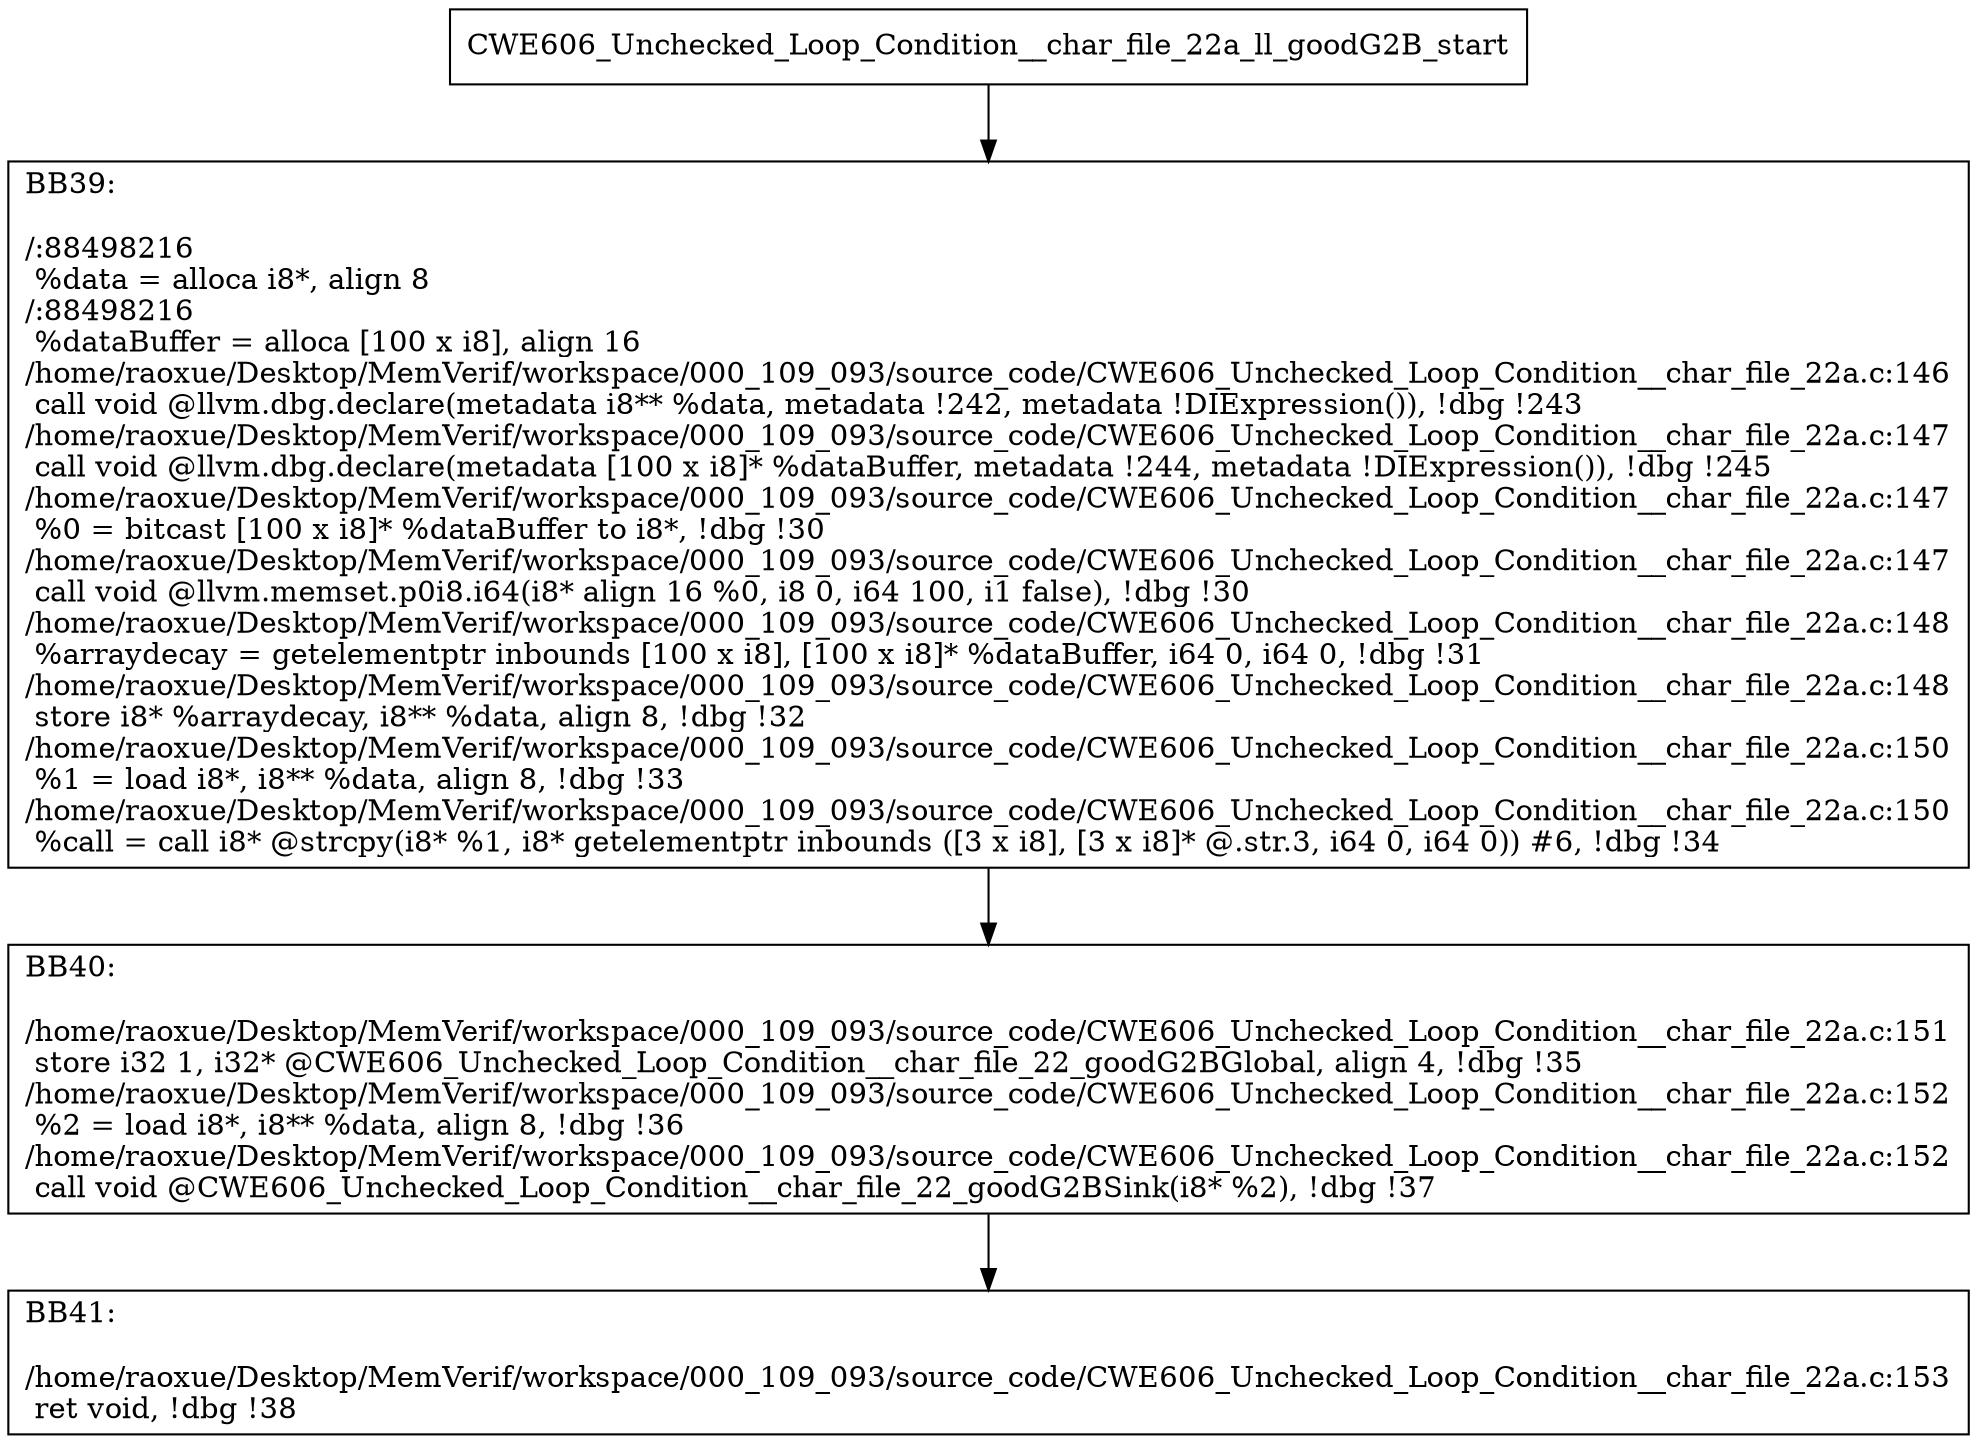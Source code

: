 digraph "CFG for'CWE606_Unchecked_Loop_Condition__char_file_22a_ll_goodG2B' function" {
	BBCWE606_Unchecked_Loop_Condition__char_file_22a_ll_goodG2B_start[shape=record,label="{CWE606_Unchecked_Loop_Condition__char_file_22a_ll_goodG2B_start}"];
	BBCWE606_Unchecked_Loop_Condition__char_file_22a_ll_goodG2B_start-> CWE606_Unchecked_Loop_Condition__char_file_22a_ll_goodG2BBB39;
	CWE606_Unchecked_Loop_Condition__char_file_22a_ll_goodG2BBB39 [shape=record, label="{BB39:\l\l/:88498216\l
  %data = alloca i8*, align 8\l
/:88498216\l
  %dataBuffer = alloca [100 x i8], align 16\l
/home/raoxue/Desktop/MemVerif/workspace/000_109_093/source_code/CWE606_Unchecked_Loop_Condition__char_file_22a.c:146\l
  call void @llvm.dbg.declare(metadata i8** %data, metadata !242, metadata !DIExpression()), !dbg !243\l
/home/raoxue/Desktop/MemVerif/workspace/000_109_093/source_code/CWE606_Unchecked_Loop_Condition__char_file_22a.c:147\l
  call void @llvm.dbg.declare(metadata [100 x i8]* %dataBuffer, metadata !244, metadata !DIExpression()), !dbg !245\l
/home/raoxue/Desktop/MemVerif/workspace/000_109_093/source_code/CWE606_Unchecked_Loop_Condition__char_file_22a.c:147\l
  %0 = bitcast [100 x i8]* %dataBuffer to i8*, !dbg !30\l
/home/raoxue/Desktop/MemVerif/workspace/000_109_093/source_code/CWE606_Unchecked_Loop_Condition__char_file_22a.c:147\l
  call void @llvm.memset.p0i8.i64(i8* align 16 %0, i8 0, i64 100, i1 false), !dbg !30\l
/home/raoxue/Desktop/MemVerif/workspace/000_109_093/source_code/CWE606_Unchecked_Loop_Condition__char_file_22a.c:148\l
  %arraydecay = getelementptr inbounds [100 x i8], [100 x i8]* %dataBuffer, i64 0, i64 0, !dbg !31\l
/home/raoxue/Desktop/MemVerif/workspace/000_109_093/source_code/CWE606_Unchecked_Loop_Condition__char_file_22a.c:148\l
  store i8* %arraydecay, i8** %data, align 8, !dbg !32\l
/home/raoxue/Desktop/MemVerif/workspace/000_109_093/source_code/CWE606_Unchecked_Loop_Condition__char_file_22a.c:150\l
  %1 = load i8*, i8** %data, align 8, !dbg !33\l
/home/raoxue/Desktop/MemVerif/workspace/000_109_093/source_code/CWE606_Unchecked_Loop_Condition__char_file_22a.c:150\l
  %call = call i8* @strcpy(i8* %1, i8* getelementptr inbounds ([3 x i8], [3 x i8]* @.str.3, i64 0, i64 0)) #6, !dbg !34\l
}"];
	CWE606_Unchecked_Loop_Condition__char_file_22a_ll_goodG2BBB39-> CWE606_Unchecked_Loop_Condition__char_file_22a_ll_goodG2BBB40;
	CWE606_Unchecked_Loop_Condition__char_file_22a_ll_goodG2BBB40 [shape=record, label="{BB40:\l\l/home/raoxue/Desktop/MemVerif/workspace/000_109_093/source_code/CWE606_Unchecked_Loop_Condition__char_file_22a.c:151\l
  store i32 1, i32* @CWE606_Unchecked_Loop_Condition__char_file_22_goodG2BGlobal, align 4, !dbg !35\l
/home/raoxue/Desktop/MemVerif/workspace/000_109_093/source_code/CWE606_Unchecked_Loop_Condition__char_file_22a.c:152\l
  %2 = load i8*, i8** %data, align 8, !dbg !36\l
/home/raoxue/Desktop/MemVerif/workspace/000_109_093/source_code/CWE606_Unchecked_Loop_Condition__char_file_22a.c:152\l
  call void @CWE606_Unchecked_Loop_Condition__char_file_22_goodG2BSink(i8* %2), !dbg !37\l
}"];
	CWE606_Unchecked_Loop_Condition__char_file_22a_ll_goodG2BBB40-> CWE606_Unchecked_Loop_Condition__char_file_22a_ll_goodG2BBB41;
	CWE606_Unchecked_Loop_Condition__char_file_22a_ll_goodG2BBB41 [shape=record, label="{BB41:\l\l/home/raoxue/Desktop/MemVerif/workspace/000_109_093/source_code/CWE606_Unchecked_Loop_Condition__char_file_22a.c:153\l
  ret void, !dbg !38\l
}"];
}
